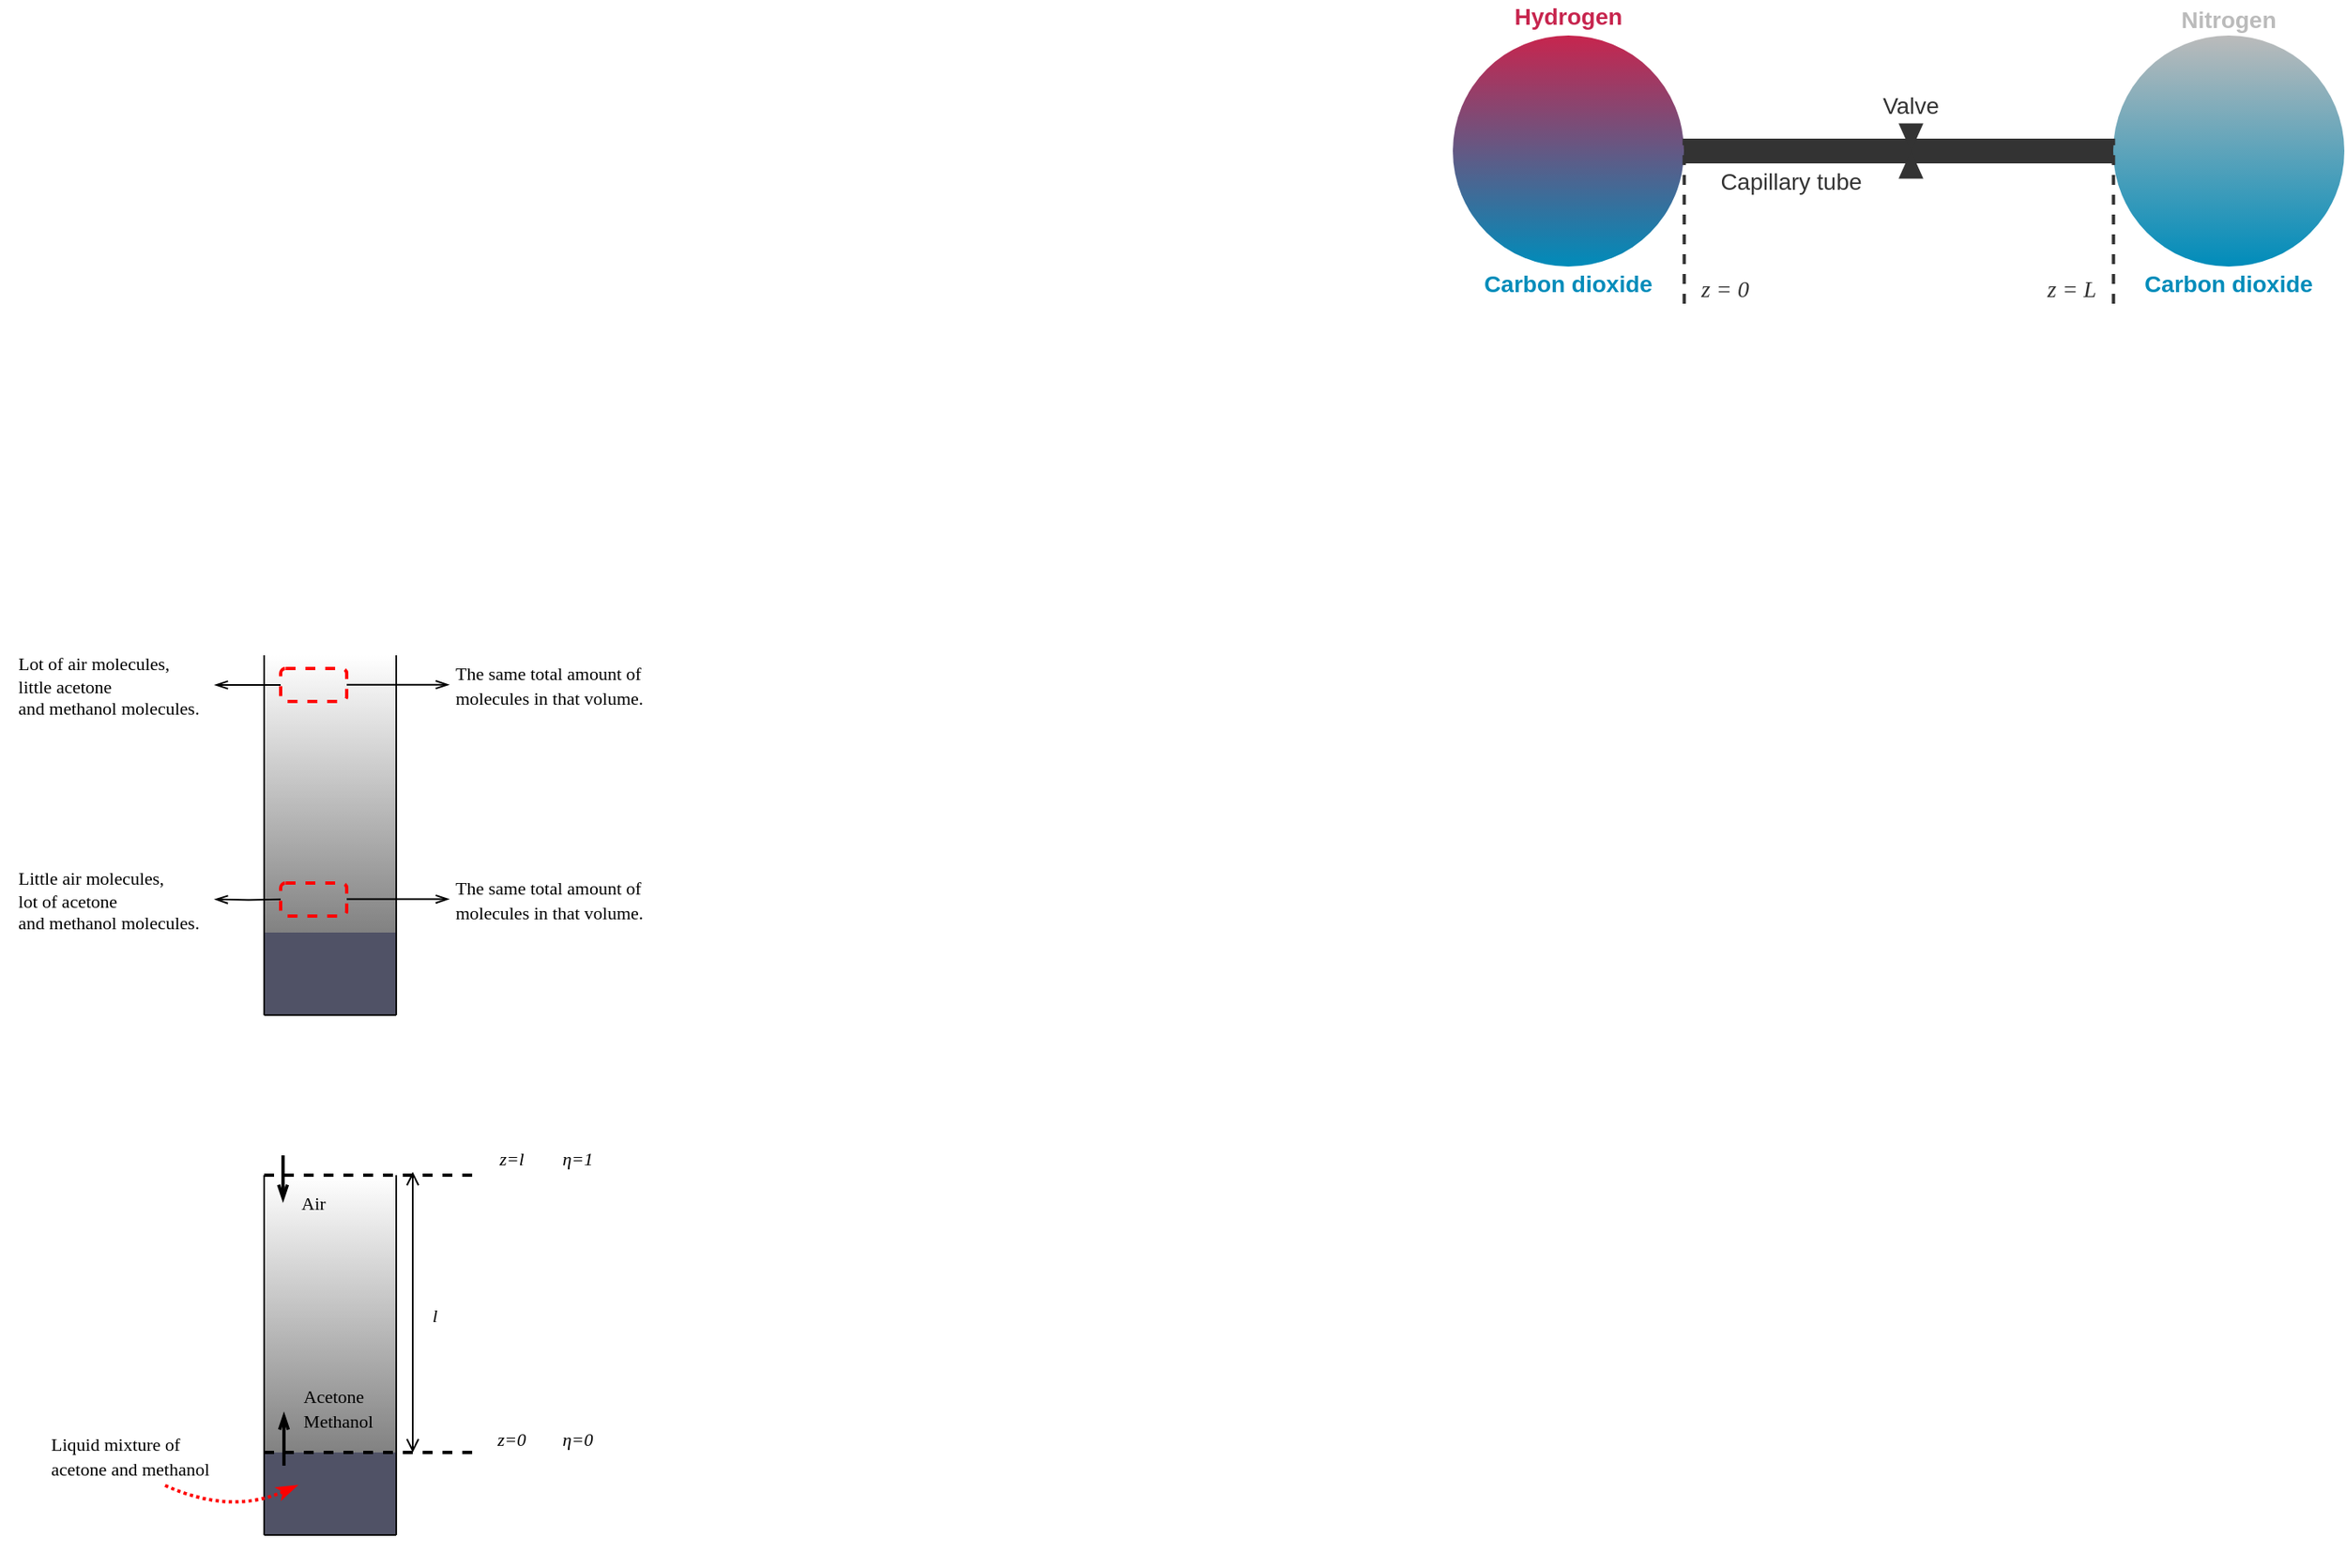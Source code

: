 <mxfile version="14.8.2" type="device"><diagram id="EfIEc2cYC2psPlNPz4Ag" name="Page-1"><mxGraphModel dx="1406" dy="1718" grid="1" gridSize="10" guides="1" tooltips="1" connect="1" arrows="1" fold="1" page="1" pageScale="1" pageWidth="850" pageHeight="1100" math="0" shadow="0"><root><mxCell id="0"/><mxCell id="1" parent="0"/><mxCell id="3Qu4kU6CucUfi7Jxbgtg-4" value="" style="rounded=0;whiteSpace=wrap;html=1;fontColor=#333333;strokeWidth=1;gradientDirection=south;strokeColor=none;fillColor=#333333;" vertex="1" parent="1"><mxGeometry x="1120" y="-176" width="280" height="15" as="geometry"/></mxCell><mxCell id="vIKg1hoBMtfG3WBZ1RQS-47" value="" style="rounded=1;whiteSpace=wrap;html=1;strokeColor=none;" parent="1" vertex="1"><mxGeometry x="110" y="110" width="400" height="278" as="geometry"/></mxCell><mxCell id="vIKg1hoBMtfG3WBZ1RQS-46" value="" style="rounded=1;whiteSpace=wrap;html=1;strokeColor=none;" parent="1" vertex="1"><mxGeometry x="110" y="411" width="400" height="278" as="geometry"/></mxCell><mxCell id="vIKg1hoBMtfG3WBZ1RQS-1" value="" style="rounded=0;whiteSpace=wrap;html=1;gradientColor=#808080;gradientDirection=south;strokeWidth=2;strokeColor=none;" parent="1" vertex="1"><mxGeometry x="270" y="137" width="80" height="170" as="geometry"/></mxCell><mxCell id="vIKg1hoBMtfG3WBZ1RQS-2" value="" style="rounded=0;whiteSpace=wrap;html=1;strokeColor=none;fillColor=#505266;" parent="1" vertex="1"><mxGeometry x="270" y="305" width="80" height="50" as="geometry"/></mxCell><mxCell id="vIKg1hoBMtfG3WBZ1RQS-3" value="" style="endArrow=none;html=1;exitX=0;exitY=1;exitDx=0;exitDy=0;entryX=1;entryY=1;entryDx=0;entryDy=0;" parent="1" source="vIKg1hoBMtfG3WBZ1RQS-2" target="vIKg1hoBMtfG3WBZ1RQS-2" edge="1"><mxGeometry width="50" height="50" relative="1" as="geometry"><mxPoint x="270" y="305" as="sourcePoint"/><mxPoint x="320" y="255" as="targetPoint"/></mxGeometry></mxCell><mxCell id="vIKg1hoBMtfG3WBZ1RQS-4" value="" style="endArrow=none;html=1;exitX=1;exitY=1;exitDx=0;exitDy=0;entryX=1;entryY=0;entryDx=0;entryDy=0;" parent="1" source="vIKg1hoBMtfG3WBZ1RQS-2" target="vIKg1hoBMtfG3WBZ1RQS-1" edge="1"><mxGeometry width="50" height="50" relative="1" as="geometry"><mxPoint x="348" y="265" as="sourcePoint"/><mxPoint x="428" y="265" as="targetPoint"/></mxGeometry></mxCell><mxCell id="vIKg1hoBMtfG3WBZ1RQS-5" value="" style="endArrow=none;html=1;exitX=0;exitY=1;exitDx=0;exitDy=0;entryX=0;entryY=0;entryDx=0;entryDy=0;" parent="1" source="vIKg1hoBMtfG3WBZ1RQS-2" target="vIKg1hoBMtfG3WBZ1RQS-1" edge="1"><mxGeometry width="50" height="50" relative="1" as="geometry"><mxPoint x="360.0" y="365" as="sourcePoint"/><mxPoint x="360.0" y="145" as="targetPoint"/></mxGeometry></mxCell><mxCell id="vIKg1hoBMtfG3WBZ1RQS-6" value="" style="edgeStyle=orthogonalEdgeStyle;rounded=0;orthogonalLoop=1;jettySize=auto;html=1;endArrow=openThin;endFill=0;" parent="1" source="vIKg1hoBMtfG3WBZ1RQS-7" edge="1"><mxGeometry relative="1" as="geometry"><mxPoint x="240" y="155" as="targetPoint"/></mxGeometry></mxCell><mxCell id="vIKg1hoBMtfG3WBZ1RQS-7" value="" style="rounded=1;whiteSpace=wrap;html=1;strokeWidth=2;fillColor=none;gradientColor=#B3B3B3;dashed=1;strokeColor=#FF0000;" parent="1" vertex="1"><mxGeometry x="280" y="145" width="40" height="20" as="geometry"/></mxCell><mxCell id="vIKg1hoBMtfG3WBZ1RQS-8" value="" style="rounded=1;whiteSpace=wrap;html=1;strokeWidth=2;fillColor=none;gradientColor=#B3B3B3;strokeColor=#FF0000;dashed=1;" parent="1" vertex="1"><mxGeometry x="280" y="275" width="40" height="20" as="geometry"/></mxCell><mxCell id="vIKg1hoBMtfG3WBZ1RQS-9" value="" style="edgeStyle=orthogonalEdgeStyle;rounded=0;orthogonalLoop=1;jettySize=auto;html=1;endArrow=openThin;endFill=0;" parent="1" edge="1"><mxGeometry relative="1" as="geometry"><mxPoint x="280" y="284.83" as="sourcePoint"/><mxPoint x="240" y="284.83" as="targetPoint"/></mxGeometry></mxCell><mxCell id="vIKg1hoBMtfG3WBZ1RQS-10" value="&lt;div style=&quot;text-align: left&quot;&gt;&lt;span style=&quot;font-size: 11px ; font-family: &amp;#34;charter&amp;#34;&quot;&gt;Lot of air molecules,&lt;/span&gt;&lt;/div&gt;&lt;font face=&quot;Charter&quot; style=&quot;font-size: 11px&quot;&gt;&lt;div style=&quot;text-align: left&quot;&gt;&lt;span&gt;little acetone&lt;/span&gt;&lt;/div&gt;&lt;div style=&quot;text-align: left&quot;&gt;and methanol molecules.&lt;/div&gt;&lt;/font&gt;" style="text;html=1;strokeColor=none;fillColor=none;align=center;verticalAlign=middle;whiteSpace=wrap;rounded=0;" parent="1" vertex="1"><mxGeometry x="110" y="135" width="132" height="40" as="geometry"/></mxCell><mxCell id="vIKg1hoBMtfG3WBZ1RQS-11" value="&lt;div style=&quot;text-align: left&quot;&gt;&lt;span style=&quot;font-size: 11px ; font-family: &amp;#34;charter&amp;#34;&quot;&gt;Little air molecules,&lt;/span&gt;&lt;/div&gt;&lt;font face=&quot;Charter&quot; style=&quot;font-size: 11px&quot;&gt;&lt;div style=&quot;text-align: left&quot;&gt;&lt;span&gt;lot of acetone&lt;/span&gt;&lt;/div&gt;&lt;div style=&quot;text-align: left&quot;&gt;and methanol molecules.&lt;/div&gt;&lt;/font&gt;" style="text;html=1;strokeColor=none;fillColor=none;align=center;verticalAlign=middle;whiteSpace=wrap;rounded=0;" parent="1" vertex="1"><mxGeometry x="110" y="265" width="132" height="40" as="geometry"/></mxCell><mxCell id="vIKg1hoBMtfG3WBZ1RQS-12" value="" style="edgeStyle=orthogonalEdgeStyle;rounded=0;orthogonalLoop=1;jettySize=auto;html=1;endArrow=none;endFill=0;startArrow=openThin;startFill=0;" parent="1" edge="1"><mxGeometry relative="1" as="geometry"><mxPoint x="382.0" y="154.83" as="sourcePoint"/><mxPoint x="320" y="154.83" as="targetPoint"/></mxGeometry></mxCell><mxCell id="vIKg1hoBMtfG3WBZ1RQS-13" value="&lt;div style=&quot;text-align: left&quot;&gt;&lt;font face=&quot;charter&quot;&gt;&lt;span style=&quot;font-size: 11px&quot;&gt;The same total amount of molecules in that volume.&lt;/span&gt;&lt;/font&gt;&lt;/div&gt;" style="text;html=1;strokeColor=none;fillColor=none;align=center;verticalAlign=middle;whiteSpace=wrap;rounded=0;" parent="1" vertex="1"><mxGeometry x="385" y="135" width="116" height="40" as="geometry"/></mxCell><mxCell id="vIKg1hoBMtfG3WBZ1RQS-14" value="&lt;div style=&quot;text-align: left&quot;&gt;&lt;font face=&quot;charter&quot;&gt;&lt;span style=&quot;font-size: 11px&quot;&gt;The same total amount of molecules in that volume.&lt;/span&gt;&lt;/font&gt;&lt;/div&gt;" style="text;html=1;strokeColor=none;fillColor=none;align=center;verticalAlign=middle;whiteSpace=wrap;rounded=0;" parent="1" vertex="1"><mxGeometry x="385" y="265" width="116" height="40" as="geometry"/></mxCell><mxCell id="vIKg1hoBMtfG3WBZ1RQS-15" value="" style="edgeStyle=orthogonalEdgeStyle;rounded=0;orthogonalLoop=1;jettySize=auto;html=1;endArrow=none;endFill=0;startArrow=openThin;startFill=0;" parent="1" edge="1"><mxGeometry relative="1" as="geometry"><mxPoint x="382.0" y="284.76" as="sourcePoint"/><mxPoint x="320" y="284.76" as="targetPoint"/></mxGeometry></mxCell><mxCell id="vIKg1hoBMtfG3WBZ1RQS-16" value="" style="rounded=0;whiteSpace=wrap;html=1;gradientColor=#808080;gradientDirection=south;strokeWidth=2;strokeColor=none;" parent="1" vertex="1"><mxGeometry x="270" y="452" width="80" height="170" as="geometry"/></mxCell><mxCell id="vIKg1hoBMtfG3WBZ1RQS-17" value="" style="rounded=0;whiteSpace=wrap;html=1;strokeColor=none;fillColor=#505266;" parent="1" vertex="1"><mxGeometry x="270" y="620" width="80" height="50" as="geometry"/></mxCell><mxCell id="vIKg1hoBMtfG3WBZ1RQS-18" value="" style="endArrow=none;html=1;exitX=0;exitY=1;exitDx=0;exitDy=0;entryX=1;entryY=1;entryDx=0;entryDy=0;" parent="1" source="vIKg1hoBMtfG3WBZ1RQS-17" target="vIKg1hoBMtfG3WBZ1RQS-17" edge="1"><mxGeometry width="50" height="50" relative="1" as="geometry"><mxPoint x="270" y="620" as="sourcePoint"/><mxPoint x="320" y="570" as="targetPoint"/></mxGeometry></mxCell><mxCell id="vIKg1hoBMtfG3WBZ1RQS-19" value="" style="endArrow=none;html=1;exitX=1;exitY=1;exitDx=0;exitDy=0;entryX=1;entryY=0;entryDx=0;entryDy=0;" parent="1" source="vIKg1hoBMtfG3WBZ1RQS-17" target="vIKg1hoBMtfG3WBZ1RQS-16" edge="1"><mxGeometry width="50" height="50" relative="1" as="geometry"><mxPoint x="348" y="580" as="sourcePoint"/><mxPoint x="428" y="580" as="targetPoint"/></mxGeometry></mxCell><mxCell id="vIKg1hoBMtfG3WBZ1RQS-20" value="" style="endArrow=none;html=1;exitX=0;exitY=1;exitDx=0;exitDy=0;entryX=0;entryY=0;entryDx=0;entryDy=0;" parent="1" source="vIKg1hoBMtfG3WBZ1RQS-17" target="vIKg1hoBMtfG3WBZ1RQS-16" edge="1"><mxGeometry width="50" height="50" relative="1" as="geometry"><mxPoint x="360.0" y="680" as="sourcePoint"/><mxPoint x="360.0" y="460" as="targetPoint"/></mxGeometry></mxCell><mxCell id="vIKg1hoBMtfG3WBZ1RQS-31" value="" style="endArrow=open;startArrow=open;html=1;endFill=0;startFill=0;" parent="1" edge="1"><mxGeometry width="50" height="50" relative="1" as="geometry"><mxPoint x="360" y="620" as="sourcePoint"/><mxPoint x="360" y="450" as="targetPoint"/></mxGeometry></mxCell><mxCell id="vIKg1hoBMtfG3WBZ1RQS-32" value="&lt;div style=&quot;text-align: left&quot;&gt;&lt;font face=&quot;charter&quot;&gt;&lt;span style=&quot;font-size: 11px&quot;&gt;&lt;i&gt;l&lt;/i&gt;&lt;/span&gt;&lt;/font&gt;&lt;/div&gt;" style="text;html=1;strokeColor=none;fillColor=none;align=center;verticalAlign=middle;whiteSpace=wrap;rounded=0;" parent="1" vertex="1"><mxGeometry x="367" y="517" width="13" height="40" as="geometry"/></mxCell><mxCell id="vIKg1hoBMtfG3WBZ1RQS-33" value="" style="endArrow=none;dashed=1;html=1;strokeWidth=2;" parent="1" edge="1"><mxGeometry width="50" height="50" relative="1" as="geometry"><mxPoint x="270" y="620" as="sourcePoint"/><mxPoint x="400" y="620" as="targetPoint"/></mxGeometry></mxCell><mxCell id="vIKg1hoBMtfG3WBZ1RQS-34" value="" style="endArrow=none;dashed=1;html=1;strokeWidth=2;" parent="1" edge="1"><mxGeometry width="50" height="50" relative="1" as="geometry"><mxPoint x="270.0" y="452" as="sourcePoint"/><mxPoint x="400" y="452" as="targetPoint"/></mxGeometry></mxCell><mxCell id="vIKg1hoBMtfG3WBZ1RQS-35" value="&lt;div style=&quot;text-align: left&quot;&gt;&lt;font face=&quot;charter&quot;&gt;&lt;span style=&quot;font-size: 11px&quot;&gt;&lt;i&gt;z=0&lt;/i&gt;&lt;/span&gt;&lt;/font&gt;&lt;/div&gt;" style="text;html=1;strokeColor=none;fillColor=none;align=center;verticalAlign=middle;whiteSpace=wrap;rounded=0;" parent="1" vertex="1"><mxGeometry x="400" y="602" width="40" height="20" as="geometry"/></mxCell><mxCell id="vIKg1hoBMtfG3WBZ1RQS-36" value="&lt;div style=&quot;text-align: left&quot;&gt;&lt;font face=&quot;charter&quot;&gt;&lt;span style=&quot;font-size: 11px&quot;&gt;&lt;i&gt;z=l&lt;/i&gt;&lt;/span&gt;&lt;/font&gt;&lt;/div&gt;" style="text;html=1;strokeColor=none;fillColor=none;align=center;verticalAlign=middle;whiteSpace=wrap;rounded=0;" parent="1" vertex="1"><mxGeometry x="400" y="432" width="40" height="20" as="geometry"/></mxCell><mxCell id="vIKg1hoBMtfG3WBZ1RQS-37" value="" style="curved=1;endArrow=classicThin;html=1;strokeColor=#FF0000;strokeWidth=2;endFill=1;dashed=1;dashPattern=1 1;" parent="1" edge="1"><mxGeometry width="50" height="50" relative="1" as="geometry"><mxPoint x="210" y="640" as="sourcePoint"/><mxPoint x="290" y="640" as="targetPoint"/><Array as="points"><mxPoint x="250" y="658"/></Array></mxGeometry></mxCell><mxCell id="vIKg1hoBMtfG3WBZ1RQS-38" value="&lt;div style=&quot;text-align: left&quot;&gt;&lt;font face=&quot;charter&quot;&gt;&lt;span style=&quot;font-size: 11px&quot;&gt;Liquid mixture of acetone and methanol&lt;/span&gt;&lt;/font&gt;&lt;/div&gt;" style="text;html=1;strokeColor=none;fillColor=none;align=center;verticalAlign=middle;whiteSpace=wrap;rounded=0;" parent="1" vertex="1"><mxGeometry x="140" y="602" width="116" height="40" as="geometry"/></mxCell><mxCell id="vIKg1hoBMtfG3WBZ1RQS-40" value="" style="endArrow=openThin;html=1;strokeWidth=2;endFill=0;" parent="1" edge="1"><mxGeometry width="50" height="50" relative="1" as="geometry"><mxPoint x="282" y="628" as="sourcePoint"/><mxPoint x="282" y="596" as="targetPoint"/></mxGeometry></mxCell><mxCell id="vIKg1hoBMtfG3WBZ1RQS-42" value="&lt;div style=&quot;text-align: left&quot;&gt;&lt;font face=&quot;charter&quot;&gt;&lt;span style=&quot;font-size: 11px&quot;&gt;Acetone Methanol&lt;/span&gt;&lt;/font&gt;&lt;/div&gt;" style="text;html=1;strokeColor=none;fillColor=none;align=center;verticalAlign=middle;whiteSpace=wrap;rounded=0;" parent="1" vertex="1"><mxGeometry x="295" y="584" width="40" height="18" as="geometry"/></mxCell><mxCell id="vIKg1hoBMtfG3WBZ1RQS-43" value="" style="endArrow=openThin;html=1;strokeWidth=2;endFill=0;" parent="1" edge="1"><mxGeometry width="50" height="50" relative="1" as="geometry"><mxPoint x="281.43" y="440" as="sourcePoint"/><mxPoint x="281.43" y="468" as="targetPoint"/></mxGeometry></mxCell><mxCell id="vIKg1hoBMtfG3WBZ1RQS-44" value="&lt;div style=&quot;text-align: left&quot;&gt;&lt;font face=&quot;charter&quot;&gt;&lt;span style=&quot;font-size: 11px&quot;&gt;Air&lt;/span&gt;&lt;/font&gt;&lt;/div&gt;" style="text;html=1;strokeColor=none;fillColor=none;align=center;verticalAlign=middle;whiteSpace=wrap;rounded=0;" parent="1" vertex="1"><mxGeometry x="290" y="460" width="20" height="18" as="geometry"/></mxCell><mxCell id="vIKg1hoBMtfG3WBZ1RQS-48" value="&lt;div style=&quot;text-align: left&quot;&gt;&lt;span style=&quot;font-size: 11px&quot;&gt;&lt;font face=&quot;charter&quot;&gt;&lt;i&gt;η&lt;/i&gt;&lt;/font&gt;&lt;/span&gt;&lt;i style=&quot;font-size: 11px ; font-family: &amp;#34;charter&amp;#34;&quot;&gt;=1&lt;/i&gt;&lt;/div&gt;" style="text;html=1;strokeColor=none;fillColor=none;align=center;verticalAlign=middle;whiteSpace=wrap;rounded=0;" parent="1" vertex="1"><mxGeometry x="440" y="432" width="40" height="20" as="geometry"/></mxCell><mxCell id="vIKg1hoBMtfG3WBZ1RQS-49" value="&lt;div style=&quot;text-align: left&quot;&gt;&lt;span style=&quot;font-size: 11px&quot;&gt;&lt;font face=&quot;charter&quot;&gt;&lt;i&gt;η&lt;/i&gt;&lt;/font&gt;&lt;/span&gt;&lt;i style=&quot;font-size: 11px ; font-family: &amp;#34;charter&amp;#34;&quot;&gt;=0&lt;/i&gt;&lt;/div&gt;" style="text;html=1;strokeColor=none;fillColor=none;align=center;verticalAlign=middle;whiteSpace=wrap;rounded=0;" parent="1" vertex="1"><mxGeometry x="440" y="602" width="40" height="20" as="geometry"/></mxCell><mxCell id="3Qu4kU6CucUfi7Jxbgtg-1" value="" style="ellipse;whiteSpace=wrap;html=1;aspect=fixed;fontColor=#333333;strokeColor=none;fillColor=#C7254E;gradientColor=#008CBA;gradientDirection=south;shadow=0;" vertex="1" parent="1"><mxGeometry x="990" y="-238.5" width="140" height="140" as="geometry"/></mxCell><mxCell id="3Qu4kU6CucUfi7Jxbgtg-2" value="" style="ellipse;whiteSpace=wrap;html=1;aspect=fixed;fontColor=#333333;strokeColor=none;gradientColor=#008CBA;shadow=0;sketch=0;fillColor=#BBBBBB;" vertex="1" parent="1"><mxGeometry x="1390" y="-238.5" width="140" height="140" as="geometry"/></mxCell><mxCell id="3Qu4kU6CucUfi7Jxbgtg-5" value="&lt;b&gt;&lt;font color=&quot;#c7254e&quot; style=&quot;font-size: 14px&quot;&gt;Hydrogen&lt;/font&gt;&lt;/b&gt;" style="text;html=1;strokeColor=none;fillColor=none;align=center;verticalAlign=middle;whiteSpace=wrap;rounded=0;shadow=0;sketch=0;" vertex="1" parent="1"><mxGeometry x="1015" y="-260" width="90" height="20" as="geometry"/></mxCell><mxCell id="3Qu4kU6CucUfi7Jxbgtg-6" value="&lt;b&gt;&lt;font color=&quot;#008cba&quot; style=&quot;font-size: 14px&quot;&gt;Carbon dioxide&lt;/font&gt;&lt;/b&gt;" style="text;html=1;strokeColor=none;fillColor=none;align=center;verticalAlign=middle;whiteSpace=wrap;rounded=0;shadow=0;sketch=0;" vertex="1" parent="1"><mxGeometry x="990" y="-98.5" width="140" height="20" as="geometry"/></mxCell><mxCell id="3Qu4kU6CucUfi7Jxbgtg-9" value="&lt;b&gt;&lt;font color=&quot;#008cba&quot; style=&quot;font-size: 14px&quot;&gt;Carbon dioxide&lt;/font&gt;&lt;/b&gt;" style="text;html=1;strokeColor=none;fillColor=none;align=center;verticalAlign=middle;whiteSpace=wrap;rounded=0;shadow=0;sketch=0;" vertex="1" parent="1"><mxGeometry x="1390" y="-98.5" width="140" height="20" as="geometry"/></mxCell><mxCell id="3Qu4kU6CucUfi7Jxbgtg-10" value="&lt;b&gt;&lt;font color=&quot;#bbbbbb&quot; style=&quot;font-size: 14px&quot;&gt;Nitrogen&lt;/font&gt;&lt;/b&gt;" style="text;html=1;strokeColor=none;fillColor=none;align=center;verticalAlign=middle;whiteSpace=wrap;rounded=0;shadow=0;sketch=0;" vertex="1" parent="1"><mxGeometry x="1415" y="-258.5" width="90" height="20" as="geometry"/></mxCell><mxCell id="3Qu4kU6CucUfi7Jxbgtg-11" value="&lt;font style=&quot;font-size: 14px&quot; color=&quot;#333333&quot;&gt;Capillary tube&lt;/font&gt;" style="text;html=1;strokeColor=none;fillColor=none;align=center;verticalAlign=middle;whiteSpace=wrap;rounded=0;shadow=0;sketch=0;" vertex="1" parent="1"><mxGeometry x="1150" y="-161" width="90" height="21" as="geometry"/></mxCell><mxCell id="3Qu4kU6CucUfi7Jxbgtg-20" value="" style="endArrow=none;dashed=1;html=1;strokeWidth=2;rounded=0;strokeColor=#333333;" edge="1" parent="1"><mxGeometry width="50" height="50" relative="1" as="geometry"><mxPoint x="1130.17" y="-76" as="sourcePoint"/><mxPoint x="1130.17" y="-176" as="targetPoint"/></mxGeometry></mxCell><mxCell id="3Qu4kU6CucUfi7Jxbgtg-21" value="" style="endArrow=none;dashed=1;html=1;strokeWidth=2;rounded=0;strokeColor=#333333;" edge="1" parent="1"><mxGeometry width="50" height="50" relative="1" as="geometry"><mxPoint x="1390.17" y="-76.0" as="sourcePoint"/><mxPoint x="1390.17" y="-176.0" as="targetPoint"/></mxGeometry></mxCell><mxCell id="3Qu4kU6CucUfi7Jxbgtg-22" value="&lt;font style=&quot;font-size: 14px&quot; color=&quot;#333333&quot; face=&quot;Charter&quot;&gt;&lt;i&gt;z = 0&lt;/i&gt;&lt;/font&gt;" style="text;html=1;strokeColor=none;fillColor=none;align=center;verticalAlign=middle;whiteSpace=wrap;rounded=0;shadow=0;sketch=0;" vertex="1" parent="1"><mxGeometry x="1130.17" y="-95" width="50" height="21" as="geometry"/></mxCell><mxCell id="3Qu4kU6CucUfi7Jxbgtg-23" value="&lt;font style=&quot;font-size: 14px&quot; color=&quot;#333333&quot; face=&quot;Charter&quot;&gt;&lt;i&gt;z = L&lt;/i&gt;&lt;/font&gt;" style="text;html=1;strokeColor=none;fillColor=none;align=center;verticalAlign=middle;whiteSpace=wrap;rounded=0;shadow=0;sketch=0;" vertex="1" parent="1"><mxGeometry x="1340.17" y="-95" width="50" height="21" as="geometry"/></mxCell><mxCell id="3Qu4kU6CucUfi7Jxbgtg-24" value="" style="shape=collate;whiteSpace=wrap;html=1;shadow=0;sketch=0;strokeWidth=1;fillColor=#333333;gradientColor=none;strokeColor=none;" vertex="1" parent="1"><mxGeometry x="1260" y="-185.25" width="15" height="33.5" as="geometry"/></mxCell><mxCell id="3Qu4kU6CucUfi7Jxbgtg-25" value="&lt;font color=&quot;#333333&quot;&gt;&lt;span style=&quot;font-size: 14px&quot;&gt;Valve&lt;/span&gt;&lt;/font&gt;" style="text;html=1;strokeColor=none;fillColor=none;align=center;verticalAlign=middle;whiteSpace=wrap;rounded=0;shadow=0;sketch=0;" vertex="1" parent="1"><mxGeometry x="1240" y="-206.25" width="55" height="21" as="geometry"/></mxCell></root></mxGraphModel></diagram></mxfile>
